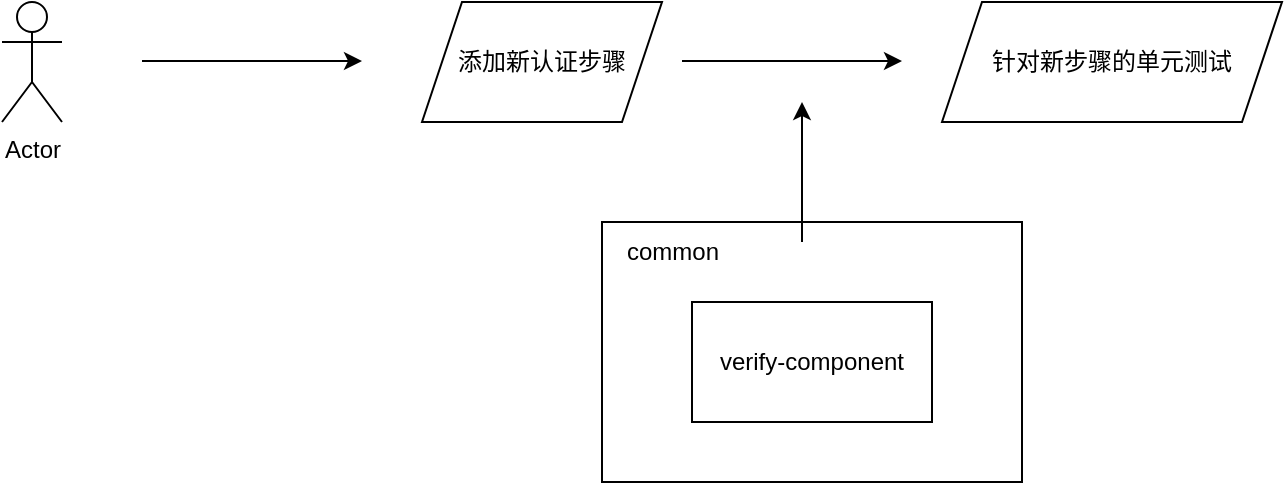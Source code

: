 <mxfile version="21.6.8" type="github">
  <diagram name="第 1 页" id="wPs__l3MJfmM6bQFqC5a">
    <mxGraphModel dx="1242" dy="789" grid="1" gridSize="10" guides="1" tooltips="1" connect="1" arrows="1" fold="1" page="1" pageScale="1" pageWidth="827" pageHeight="1169" math="0" shadow="0">
      <root>
        <mxCell id="0" />
        <mxCell id="1" parent="0" />
        <mxCell id="gmbnYWSIljQjeZbv-C4p-19" value="" style="rounded=0;whiteSpace=wrap;html=1;" vertex="1" parent="1">
          <mxGeometry x="430" y="210" width="210" height="130" as="geometry" />
        </mxCell>
        <mxCell id="gmbnYWSIljQjeZbv-C4p-1" value="Actor" style="shape=umlActor;verticalLabelPosition=bottom;verticalAlign=top;html=1;outlineConnect=0;" vertex="1" parent="1">
          <mxGeometry x="130" y="100" width="30" height="60" as="geometry" />
        </mxCell>
        <mxCell id="gmbnYWSIljQjeZbv-C4p-2" value="添加新认证步骤" style="shape=parallelogram;perimeter=parallelogramPerimeter;whiteSpace=wrap;html=1;fixedSize=1;" vertex="1" parent="1">
          <mxGeometry x="340" y="100" width="120" height="60" as="geometry" />
        </mxCell>
        <mxCell id="gmbnYWSIljQjeZbv-C4p-4" value="" style="endArrow=classic;html=1;rounded=0;" edge="1" parent="1">
          <mxGeometry width="50" height="50" relative="1" as="geometry">
            <mxPoint x="200" y="129.5" as="sourcePoint" />
            <mxPoint x="310" y="129.5" as="targetPoint" />
          </mxGeometry>
        </mxCell>
        <mxCell id="gmbnYWSIljQjeZbv-C4p-6" value="针对新步骤的单元测试" style="shape=parallelogram;perimeter=parallelogramPerimeter;whiteSpace=wrap;html=1;fixedSize=1;" vertex="1" parent="1">
          <mxGeometry x="600" y="100" width="170" height="60" as="geometry" />
        </mxCell>
        <mxCell id="gmbnYWSIljQjeZbv-C4p-16" value="" style="endArrow=classic;html=1;rounded=0;" edge="1" parent="1">
          <mxGeometry width="50" height="50" relative="1" as="geometry">
            <mxPoint x="470" y="129.5" as="sourcePoint" />
            <mxPoint x="580" y="129.5" as="targetPoint" />
          </mxGeometry>
        </mxCell>
        <mxCell id="gmbnYWSIljQjeZbv-C4p-18" style="edgeStyle=orthogonalEdgeStyle;rounded=0;orthogonalLoop=1;jettySize=auto;html=1;" edge="1" parent="1">
          <mxGeometry relative="1" as="geometry">
            <mxPoint x="530" y="150" as="targetPoint" />
            <mxPoint x="530" y="220" as="sourcePoint" />
          </mxGeometry>
        </mxCell>
        <mxCell id="gmbnYWSIljQjeZbv-C4p-17" value="verify-component" style="rounded=0;whiteSpace=wrap;html=1;" vertex="1" parent="1">
          <mxGeometry x="475" y="250" width="120" height="60" as="geometry" />
        </mxCell>
        <mxCell id="gmbnYWSIljQjeZbv-C4p-21" value="common" style="text;html=1;align=center;verticalAlign=middle;resizable=0;points=[];autosize=1;strokeColor=none;fillColor=none;" vertex="1" parent="1">
          <mxGeometry x="430" y="210" width="70" height="30" as="geometry" />
        </mxCell>
      </root>
    </mxGraphModel>
  </diagram>
</mxfile>
